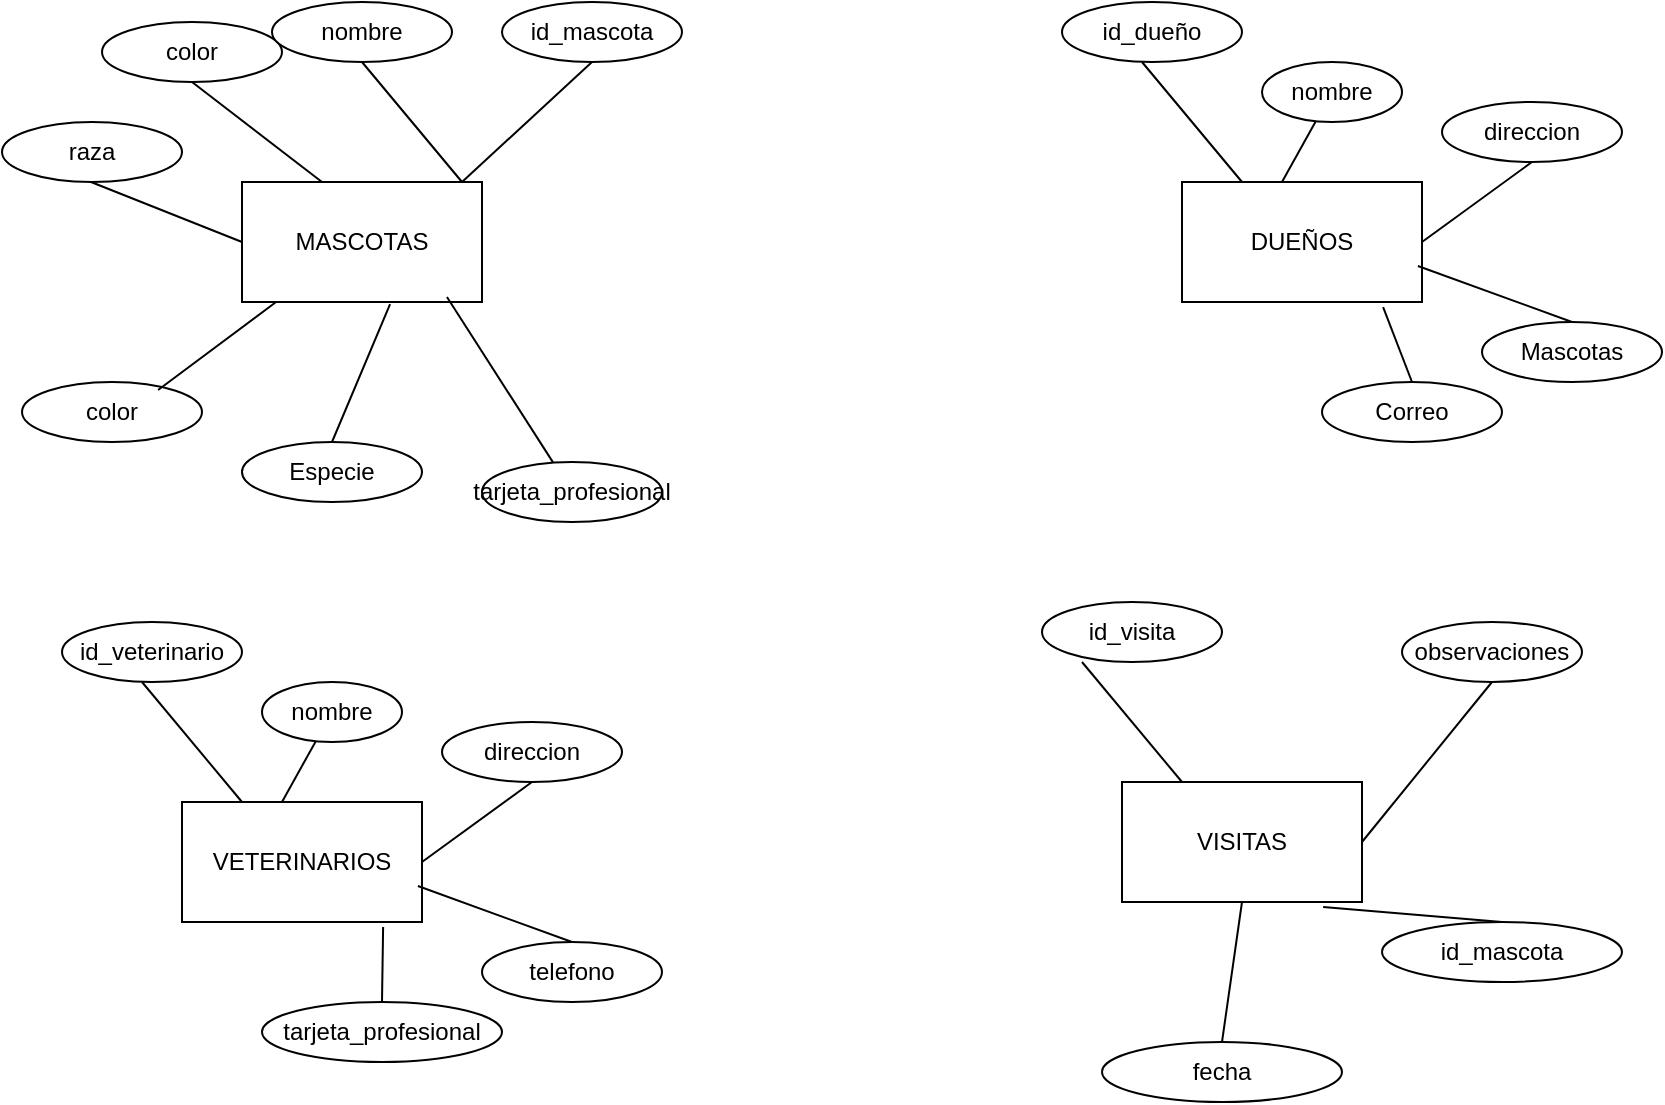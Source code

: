 <mxfile version="24.7.5">
  <diagram id="R2lEEEUBdFMjLlhIrx00" name="Page-1">
    <mxGraphModel dx="1120" dy="532" grid="1" gridSize="10" guides="1" tooltips="1" connect="1" arrows="1" fold="1" page="1" pageScale="1" pageWidth="850" pageHeight="1100" math="0" shadow="0" extFonts="Permanent Marker^https://fonts.googleapis.com/css?family=Permanent+Marker">
      <root>
        <mxCell id="0" />
        <mxCell id="1" parent="0" />
        <mxCell id="Najf49C4cMhwhfQK0yRF-1" value="MASCOTAS" style="rounded=0;whiteSpace=wrap;html=1;" parent="1" vertex="1">
          <mxGeometry x="140" y="240" width="120" height="60" as="geometry" />
        </mxCell>
        <mxCell id="Najf49C4cMhwhfQK0yRF-2" value="" style="endArrow=none;html=1;rounded=0;entryX=0.5;entryY=1;entryDx=0;entryDy=0;" parent="1" target="Najf49C4cMhwhfQK0yRF-3" edge="1">
          <mxGeometry width="50" height="50" relative="1" as="geometry">
            <mxPoint x="180" y="240" as="sourcePoint" />
            <mxPoint x="180" y="200" as="targetPoint" />
          </mxGeometry>
        </mxCell>
        <mxCell id="Najf49C4cMhwhfQK0yRF-3" value="color" style="ellipse;whiteSpace=wrap;html=1;" parent="1" vertex="1">
          <mxGeometry x="70" y="160" width="90" height="30" as="geometry" />
        </mxCell>
        <mxCell id="Najf49C4cMhwhfQK0yRF-5" value="color" style="ellipse;whiteSpace=wrap;html=1;" parent="1" vertex="1">
          <mxGeometry x="30" y="340" width="90" height="30" as="geometry" />
        </mxCell>
        <mxCell id="Najf49C4cMhwhfQK0yRF-7" value="Especie" style="ellipse;whiteSpace=wrap;html=1;" parent="1" vertex="1">
          <mxGeometry x="140" y="370" width="90" height="30" as="geometry" />
        </mxCell>
        <mxCell id="Najf49C4cMhwhfQK0yRF-9" value="raza" style="ellipse;whiteSpace=wrap;html=1;" parent="1" vertex="1">
          <mxGeometry x="20" y="210" width="90" height="30" as="geometry" />
        </mxCell>
        <mxCell id="Najf49C4cMhwhfQK0yRF-13" value="" style="endArrow=none;html=1;rounded=0;exitX=0.756;exitY=0.133;exitDx=0;exitDy=0;exitPerimeter=0;entryX=0.142;entryY=1;entryDx=0;entryDy=0;entryPerimeter=0;" parent="1" source="Najf49C4cMhwhfQK0yRF-5" target="Najf49C4cMhwhfQK0yRF-1" edge="1">
          <mxGeometry width="50" height="50" relative="1" as="geometry">
            <mxPoint x="184.5" y="340" as="sourcePoint" />
            <mxPoint x="184.5" y="300" as="targetPoint" />
          </mxGeometry>
        </mxCell>
        <mxCell id="Najf49C4cMhwhfQK0yRF-15" value="" style="endArrow=none;html=1;rounded=0;entryX=0.5;entryY=0;entryDx=0;entryDy=0;exitX=0.617;exitY=1.017;exitDx=0;exitDy=0;exitPerimeter=0;" parent="1" source="Najf49C4cMhwhfQK0yRF-1" target="Najf49C4cMhwhfQK0yRF-7" edge="1">
          <mxGeometry width="50" height="50" relative="1" as="geometry">
            <mxPoint x="160" y="440" as="sourcePoint" />
            <mxPoint x="160" y="400" as="targetPoint" />
          </mxGeometry>
        </mxCell>
        <mxCell id="Najf49C4cMhwhfQK0yRF-17" value="" style="endArrow=none;html=1;rounded=0;exitX=0;exitY=0.5;exitDx=0;exitDy=0;" parent="1" source="Najf49C4cMhwhfQK0yRF-1" edge="1">
          <mxGeometry width="50" height="50" relative="1" as="geometry">
            <mxPoint x="64.5" y="280" as="sourcePoint" />
            <mxPoint x="64.5" y="240" as="targetPoint" />
          </mxGeometry>
        </mxCell>
        <mxCell id="Najf49C4cMhwhfQK0yRF-18" value="DUEÑOS" style="rounded=0;whiteSpace=wrap;html=1;" parent="1" vertex="1">
          <mxGeometry x="610" y="240" width="120" height="60" as="geometry" />
        </mxCell>
        <mxCell id="Najf49C4cMhwhfQK0yRF-19" value="" style="endArrow=none;html=1;rounded=0;exitX=1;exitY=0;exitDx=0;exitDy=0;" parent="1" source="Najf49C4cMhwhfQK0yRF-20" edge="1">
          <mxGeometry width="50" height="50" relative="1" as="geometry">
            <mxPoint x="694.5" y="245" as="sourcePoint" />
            <mxPoint x="694.5" y="205" as="targetPoint" />
          </mxGeometry>
        </mxCell>
        <mxCell id="Najf49C4cMhwhfQK0yRF-21" value="Correo" style="ellipse;whiteSpace=wrap;html=1;" parent="1" vertex="1">
          <mxGeometry x="680" y="340" width="90" height="30" as="geometry" />
        </mxCell>
        <mxCell id="Najf49C4cMhwhfQK0yRF-22" value="direccion" style="ellipse;whiteSpace=wrap;html=1;" parent="1" vertex="1">
          <mxGeometry x="740" y="200" width="90" height="30" as="geometry" />
        </mxCell>
        <mxCell id="Najf49C4cMhwhfQK0yRF-23" value="id_dueño" style="ellipse;whiteSpace=wrap;html=1;" parent="1" vertex="1">
          <mxGeometry x="550" y="150" width="90" height="30" as="geometry" />
        </mxCell>
        <mxCell id="Najf49C4cMhwhfQK0yRF-24" value="" style="endArrow=none;html=1;rounded=0;exitX=0.5;exitY=0;exitDx=0;exitDy=0;entryX=0.838;entryY=1.042;entryDx=0;entryDy=0;entryPerimeter=0;" parent="1" source="Najf49C4cMhwhfQK0yRF-21" target="Najf49C4cMhwhfQK0yRF-18" edge="1">
          <mxGeometry width="50" height="50" relative="1" as="geometry">
            <mxPoint x="654.5" y="340" as="sourcePoint" />
            <mxPoint x="654.5" y="300" as="targetPoint" />
          </mxGeometry>
        </mxCell>
        <mxCell id="Najf49C4cMhwhfQK0yRF-25" value="" style="endArrow=none;html=1;rounded=0;entryX=0.5;entryY=1;entryDx=0;entryDy=0;exitX=1;exitY=0.5;exitDx=0;exitDy=0;" parent="1" source="Najf49C4cMhwhfQK0yRF-18" target="Najf49C4cMhwhfQK0yRF-22" edge="1">
          <mxGeometry width="50" height="50" relative="1" as="geometry">
            <mxPoint x="864.04" y="200" as="sourcePoint" />
            <mxPoint x="810" y="298.98" as="targetPoint" />
          </mxGeometry>
        </mxCell>
        <mxCell id="Najf49C4cMhwhfQK0yRF-26" value="" style="endArrow=none;html=1;rounded=0;exitX=0.25;exitY=0;exitDx=0;exitDy=0;" parent="1" source="Najf49C4cMhwhfQK0yRF-18" edge="1">
          <mxGeometry width="50" height="50" relative="1" as="geometry">
            <mxPoint x="665.5" y="210" as="sourcePoint" />
            <mxPoint x="590" y="180" as="targetPoint" />
          </mxGeometry>
        </mxCell>
        <mxCell id="Najf49C4cMhwhfQK0yRF-27" value="" style="endArrow=none;html=1;rounded=0;entryX=0.5;entryY=1;entryDx=0;entryDy=0;" parent="1" target="Najf49C4cMhwhfQK0yRF-28" edge="1">
          <mxGeometry width="50" height="50" relative="1" as="geometry">
            <mxPoint x="250" y="240" as="sourcePoint" />
            <mxPoint x="250" y="200" as="targetPoint" />
          </mxGeometry>
        </mxCell>
        <mxCell id="Najf49C4cMhwhfQK0yRF-28" value="nombre" style="ellipse;whiteSpace=wrap;html=1;" parent="1" vertex="1">
          <mxGeometry x="155" y="150" width="90" height="30" as="geometry" />
        </mxCell>
        <mxCell id="Najf49C4cMhwhfQK0yRF-29" value="" style="endArrow=none;html=1;rounded=0;exitX=1;exitY=0;exitDx=0;exitDy=0;" parent="1" target="Najf49C4cMhwhfQK0yRF-20" edge="1">
          <mxGeometry width="50" height="50" relative="1" as="geometry">
            <mxPoint x="660" y="240" as="sourcePoint" />
            <mxPoint x="694.5" y="205" as="targetPoint" />
          </mxGeometry>
        </mxCell>
        <mxCell id="Najf49C4cMhwhfQK0yRF-20" value="nombre" style="ellipse;whiteSpace=wrap;html=1;" parent="1" vertex="1">
          <mxGeometry x="650" y="180" width="70" height="30" as="geometry" />
        </mxCell>
        <mxCell id="Najf49C4cMhwhfQK0yRF-30" value="Mascotas" style="ellipse;whiteSpace=wrap;html=1;" parent="1" vertex="1">
          <mxGeometry x="760" y="310" width="90" height="30" as="geometry" />
        </mxCell>
        <mxCell id="Najf49C4cMhwhfQK0yRF-31" value="" style="endArrow=none;html=1;rounded=0;exitX=0.5;exitY=0;exitDx=0;exitDy=0;entryX=0.983;entryY=0.7;entryDx=0;entryDy=0;entryPerimeter=0;" parent="1" source="Najf49C4cMhwhfQK0yRF-30" target="Najf49C4cMhwhfQK0yRF-18" edge="1">
          <mxGeometry width="50" height="50" relative="1" as="geometry">
            <mxPoint x="914.5" y="310" as="sourcePoint" />
            <mxPoint x="868.52" y="255" as="targetPoint" />
          </mxGeometry>
        </mxCell>
        <mxCell id="Najf49C4cMhwhfQK0yRF-33" value="VETERINARIOS" style="rounded=0;whiteSpace=wrap;html=1;" parent="1" vertex="1">
          <mxGeometry x="110" y="550" width="120" height="60" as="geometry" />
        </mxCell>
        <mxCell id="Najf49C4cMhwhfQK0yRF-34" value="" style="endArrow=none;html=1;rounded=0;exitX=1;exitY=0;exitDx=0;exitDy=0;" parent="1" source="Najf49C4cMhwhfQK0yRF-42" edge="1">
          <mxGeometry width="50" height="50" relative="1" as="geometry">
            <mxPoint x="194.5" y="555" as="sourcePoint" />
            <mxPoint x="194.5" y="515" as="targetPoint" />
          </mxGeometry>
        </mxCell>
        <mxCell id="Najf49C4cMhwhfQK0yRF-35" value="tarjeta_profesional" style="ellipse;whiteSpace=wrap;html=1;" parent="1" vertex="1">
          <mxGeometry x="150" y="650" width="120" height="30" as="geometry" />
        </mxCell>
        <mxCell id="Najf49C4cMhwhfQK0yRF-36" value="direccion" style="ellipse;whiteSpace=wrap;html=1;" parent="1" vertex="1">
          <mxGeometry x="240" y="510" width="90" height="30" as="geometry" />
        </mxCell>
        <mxCell id="Najf49C4cMhwhfQK0yRF-37" value="id_veterinario" style="ellipse;whiteSpace=wrap;html=1;" parent="1" vertex="1">
          <mxGeometry x="50" y="460" width="90" height="30" as="geometry" />
        </mxCell>
        <mxCell id="Najf49C4cMhwhfQK0yRF-38" value="" style="endArrow=none;html=1;rounded=0;exitX=0.5;exitY=0;exitDx=0;exitDy=0;entryX=0.838;entryY=1.042;entryDx=0;entryDy=0;entryPerimeter=0;" parent="1" source="Najf49C4cMhwhfQK0yRF-35" target="Najf49C4cMhwhfQK0yRF-33" edge="1">
          <mxGeometry width="50" height="50" relative="1" as="geometry">
            <mxPoint x="154.5" y="650" as="sourcePoint" />
            <mxPoint x="154.5" y="610" as="targetPoint" />
          </mxGeometry>
        </mxCell>
        <mxCell id="Najf49C4cMhwhfQK0yRF-39" value="" style="endArrow=none;html=1;rounded=0;entryX=0.5;entryY=1;entryDx=0;entryDy=0;exitX=1;exitY=0.5;exitDx=0;exitDy=0;" parent="1" source="Najf49C4cMhwhfQK0yRF-33" target="Najf49C4cMhwhfQK0yRF-36" edge="1">
          <mxGeometry width="50" height="50" relative="1" as="geometry">
            <mxPoint x="364.04" y="510" as="sourcePoint" />
            <mxPoint x="310" y="608.98" as="targetPoint" />
          </mxGeometry>
        </mxCell>
        <mxCell id="Najf49C4cMhwhfQK0yRF-40" value="" style="endArrow=none;html=1;rounded=0;exitX=0.25;exitY=0;exitDx=0;exitDy=0;" parent="1" source="Najf49C4cMhwhfQK0yRF-33" edge="1">
          <mxGeometry width="50" height="50" relative="1" as="geometry">
            <mxPoint x="165.5" y="520" as="sourcePoint" />
            <mxPoint x="90" y="490" as="targetPoint" />
          </mxGeometry>
        </mxCell>
        <mxCell id="Najf49C4cMhwhfQK0yRF-41" value="" style="endArrow=none;html=1;rounded=0;exitX=1;exitY=0;exitDx=0;exitDy=0;" parent="1" target="Najf49C4cMhwhfQK0yRF-42" edge="1">
          <mxGeometry width="50" height="50" relative="1" as="geometry">
            <mxPoint x="160" y="550" as="sourcePoint" />
            <mxPoint x="194.5" y="515" as="targetPoint" />
          </mxGeometry>
        </mxCell>
        <mxCell id="Najf49C4cMhwhfQK0yRF-42" value="nombre" style="ellipse;whiteSpace=wrap;html=1;" parent="1" vertex="1">
          <mxGeometry x="150" y="490" width="70" height="30" as="geometry" />
        </mxCell>
        <mxCell id="Najf49C4cMhwhfQK0yRF-43" value="telefono" style="ellipse;whiteSpace=wrap;html=1;" parent="1" vertex="1">
          <mxGeometry x="260" y="620" width="90" height="30" as="geometry" />
        </mxCell>
        <mxCell id="Najf49C4cMhwhfQK0yRF-44" value="" style="endArrow=none;html=1;rounded=0;exitX=0.5;exitY=0;exitDx=0;exitDy=0;entryX=0.983;entryY=0.7;entryDx=0;entryDy=0;entryPerimeter=0;" parent="1" source="Najf49C4cMhwhfQK0yRF-43" target="Najf49C4cMhwhfQK0yRF-33" edge="1">
          <mxGeometry width="50" height="50" relative="1" as="geometry">
            <mxPoint x="414.5" y="620" as="sourcePoint" />
            <mxPoint x="368.52" y="565" as="targetPoint" />
          </mxGeometry>
        </mxCell>
        <mxCell id="Najf49C4cMhwhfQK0yRF-45" value="VISITAS" style="rounded=0;whiteSpace=wrap;html=1;" parent="1" vertex="1">
          <mxGeometry x="580" y="540" width="120" height="60" as="geometry" />
        </mxCell>
        <mxCell id="Najf49C4cMhwhfQK0yRF-47" value="id_mascota" style="ellipse;whiteSpace=wrap;html=1;" parent="1" vertex="1">
          <mxGeometry x="710" y="610" width="120" height="30" as="geometry" />
        </mxCell>
        <mxCell id="Najf49C4cMhwhfQK0yRF-48" value="observaciones" style="ellipse;whiteSpace=wrap;html=1;" parent="1" vertex="1">
          <mxGeometry x="720" y="460" width="90" height="30" as="geometry" />
        </mxCell>
        <mxCell id="Najf49C4cMhwhfQK0yRF-49" value="id_visita" style="ellipse;whiteSpace=wrap;html=1;" parent="1" vertex="1">
          <mxGeometry x="540" y="450" width="90" height="30" as="geometry" />
        </mxCell>
        <mxCell id="Najf49C4cMhwhfQK0yRF-50" value="" style="endArrow=none;html=1;rounded=0;exitX=0.5;exitY=0;exitDx=0;exitDy=0;entryX=0.838;entryY=1.042;entryDx=0;entryDy=0;entryPerimeter=0;" parent="1" source="Najf49C4cMhwhfQK0yRF-47" target="Najf49C4cMhwhfQK0yRF-45" edge="1">
          <mxGeometry width="50" height="50" relative="1" as="geometry">
            <mxPoint x="624.5" y="640" as="sourcePoint" />
            <mxPoint x="624.5" y="600" as="targetPoint" />
          </mxGeometry>
        </mxCell>
        <mxCell id="Najf49C4cMhwhfQK0yRF-51" value="" style="endArrow=none;html=1;rounded=0;entryX=0.5;entryY=1;entryDx=0;entryDy=0;exitX=1;exitY=0.5;exitDx=0;exitDy=0;" parent="1" source="Najf49C4cMhwhfQK0yRF-45" target="Najf49C4cMhwhfQK0yRF-48" edge="1">
          <mxGeometry width="50" height="50" relative="1" as="geometry">
            <mxPoint x="834.04" y="500" as="sourcePoint" />
            <mxPoint x="780" y="598.98" as="targetPoint" />
          </mxGeometry>
        </mxCell>
        <mxCell id="Najf49C4cMhwhfQK0yRF-52" value="" style="endArrow=none;html=1;rounded=0;exitX=0.25;exitY=0;exitDx=0;exitDy=0;" parent="1" source="Najf49C4cMhwhfQK0yRF-45" edge="1">
          <mxGeometry width="50" height="50" relative="1" as="geometry">
            <mxPoint x="635.5" y="510" as="sourcePoint" />
            <mxPoint x="560" y="480" as="targetPoint" />
          </mxGeometry>
        </mxCell>
        <mxCell id="Najf49C4cMhwhfQK0yRF-60" value="" style="endArrow=none;html=1;rounded=0;exitX=0.854;exitY=0.958;exitDx=0;exitDy=0;exitPerimeter=0;" parent="1" source="Najf49C4cMhwhfQK0yRF-1" target="Najf49C4cMhwhfQK0yRF-61" edge="1">
          <mxGeometry width="50" height="50" relative="1" as="geometry">
            <mxPoint x="320" y="360" as="sourcePoint" />
            <mxPoint x="354.5" y="325" as="targetPoint" />
          </mxGeometry>
        </mxCell>
        <mxCell id="Najf49C4cMhwhfQK0yRF-61" value="tarjeta_profesional" style="ellipse;whiteSpace=wrap;html=1;" parent="1" vertex="1">
          <mxGeometry x="260" y="380" width="90" height="30" as="geometry" />
        </mxCell>
        <mxCell id="Najf49C4cMhwhfQK0yRF-62" value="fecha" style="ellipse;whiteSpace=wrap;html=1;" parent="1" vertex="1">
          <mxGeometry x="570" y="670" width="120" height="30" as="geometry" />
        </mxCell>
        <mxCell id="Najf49C4cMhwhfQK0yRF-63" value="" style="endArrow=none;html=1;rounded=0;exitX=0.5;exitY=0;exitDx=0;exitDy=0;entryX=0.5;entryY=1;entryDx=0;entryDy=0;" parent="1" source="Najf49C4cMhwhfQK0yRF-62" target="Najf49C4cMhwhfQK0yRF-45" edge="1">
          <mxGeometry width="50" height="50" relative="1" as="geometry">
            <mxPoint x="494.5" y="640" as="sourcePoint" />
            <mxPoint x="551" y="603" as="targetPoint" />
          </mxGeometry>
        </mxCell>
        <mxCell id="Najf49C4cMhwhfQK0yRF-64" value="id_mascota" style="ellipse;whiteSpace=wrap;html=1;" parent="1" vertex="1">
          <mxGeometry x="270" y="150" width="90" height="30" as="geometry" />
        </mxCell>
        <mxCell id="Najf49C4cMhwhfQK0yRF-65" value="" style="endArrow=none;html=1;rounded=0;entryX=0.5;entryY=1;entryDx=0;entryDy=0;" parent="1" target="Najf49C4cMhwhfQK0yRF-64" edge="1">
          <mxGeometry width="50" height="50" relative="1" as="geometry">
            <mxPoint x="250" y="240" as="sourcePoint" />
            <mxPoint x="250" y="200" as="targetPoint" />
          </mxGeometry>
        </mxCell>
      </root>
    </mxGraphModel>
  </diagram>
</mxfile>
